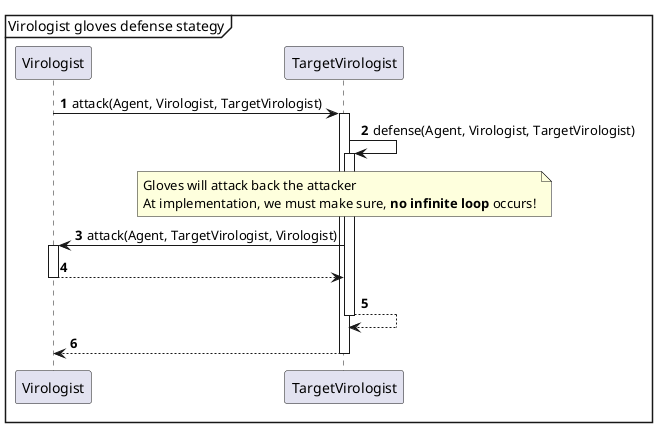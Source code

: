 @startuml
'https://plantuml.com/sequence-diagram

autonumber

mainframe Virologist gloves defense stategy


Virologist -> TargetVirologist++: attack(Agent, Virologist, TargetVirologist)

TargetVirologist -> TargetVirologist++: defense(Agent, Virologist, TargetVirologist)


note over TargetVirologist
    Gloves will attack back the attacker
    At implementation, we must make sure, **no infinite loop** occurs!
end note

TargetVirologist -> Virologist++: attack(Agent, TargetVirologist, Virologist)
Virologist --> TargetVirologist--

TargetVirologist --> TargetVirologist--

TargetVirologist --> Virologist --
@enduml